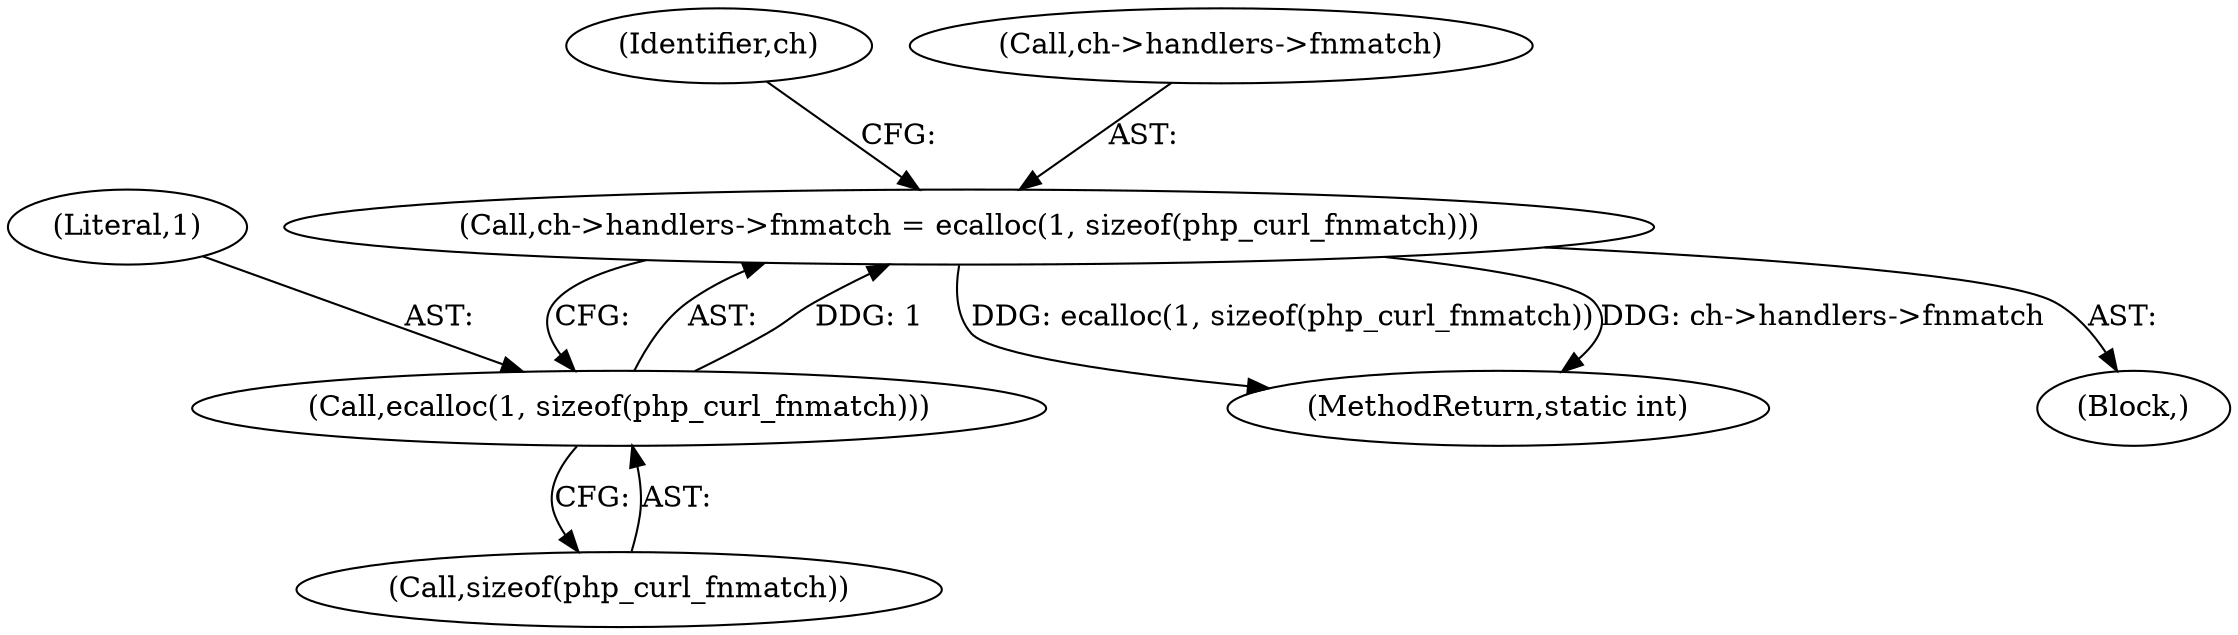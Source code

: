 digraph "0_php_124fb22a13fafa3648e4e15b4f207c7096d8155e@API" {
"1001853" [label="(Call,ch->handlers->fnmatch = ecalloc(1, sizeof(php_curl_fnmatch)))"];
"1001859" [label="(Call,ecalloc(1, sizeof(php_curl_fnmatch)))"];
"1001853" [label="(Call,ch->handlers->fnmatch = ecalloc(1, sizeof(php_curl_fnmatch)))"];
"1001898" [label="(Identifier,ch)"];
"1001861" [label="(Call,sizeof(php_curl_fnmatch))"];
"1001859" [label="(Call,ecalloc(1, sizeof(php_curl_fnmatch)))"];
"1001854" [label="(Call,ch->handlers->fnmatch)"];
"1001927" [label="(MethodReturn,static int)"];
"1001860" [label="(Literal,1)"];
"1001852" [label="(Block,)"];
"1001853" -> "1001852"  [label="AST: "];
"1001853" -> "1001859"  [label="CFG: "];
"1001854" -> "1001853"  [label="AST: "];
"1001859" -> "1001853"  [label="AST: "];
"1001898" -> "1001853"  [label="CFG: "];
"1001853" -> "1001927"  [label="DDG: ecalloc(1, sizeof(php_curl_fnmatch))"];
"1001853" -> "1001927"  [label="DDG: ch->handlers->fnmatch"];
"1001859" -> "1001853"  [label="DDG: 1"];
"1001859" -> "1001861"  [label="CFG: "];
"1001860" -> "1001859"  [label="AST: "];
"1001861" -> "1001859"  [label="AST: "];
}
